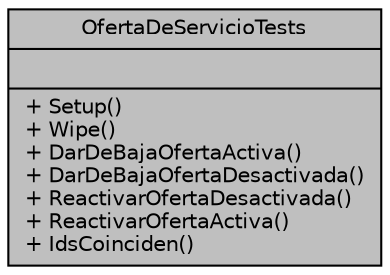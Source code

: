 digraph "OfertaDeServicioTests"
{
 // INTERACTIVE_SVG=YES
 // LATEX_PDF_SIZE
  edge [fontname="Helvetica",fontsize="10",labelfontname="Helvetica",labelfontsize="10"];
  node [fontname="Helvetica",fontsize="10",shape=record];
  Node1 [label="{OfertaDeServicioTests\n||+ Setup()\l+ Wipe()\l+ DarDeBajaOfertaActiva()\l+ DarDeBajaOfertaDesactivada()\l+ ReactivarOfertaDesactivada()\l+ ReactivarOfertaActiva()\l+ IdsCoinciden()\l}",height=0.2,width=0.4,color="black", fillcolor="grey75", style="filled", fontcolor="black",tooltip="Tests de la clase OfertaDeServicio"];
}
